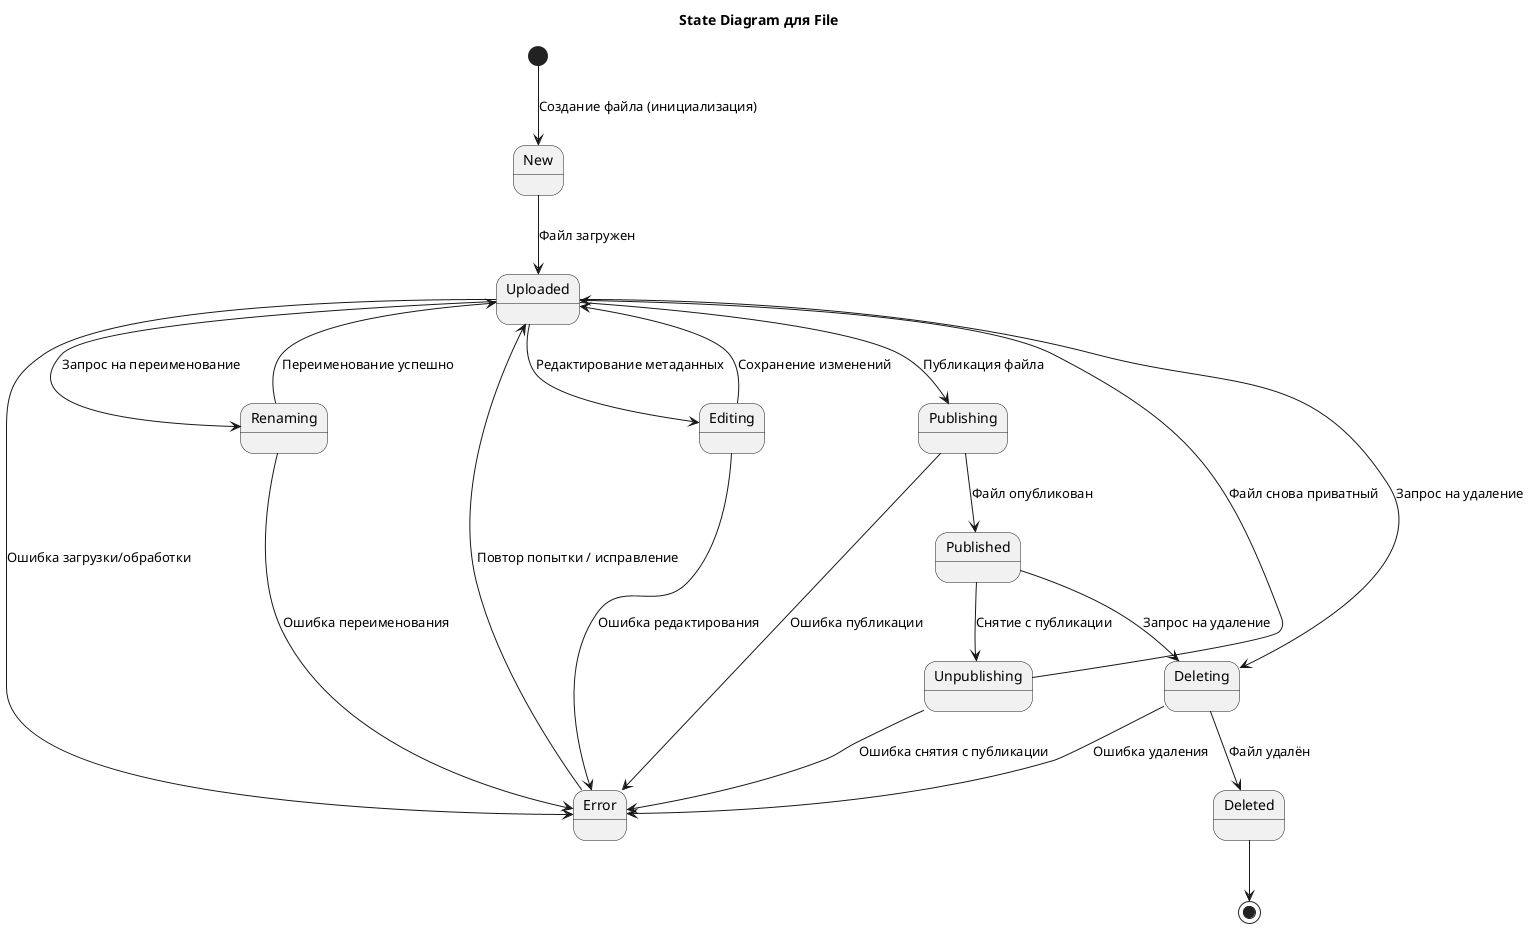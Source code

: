 @startuml
title State Diagram для File
[*] --> New : Создание файла (инициализация)

New --> Uploaded : Файл загружен
Uploaded --> Renaming : Запрос на переименование
Renaming --> Uploaded : Переименование успешно
Renaming --> Error : Ошибка переименования

Uploaded --> Editing : Редактирование метаданных
Editing --> Uploaded : Сохранение изменений

Uploaded --> Publishing : Публикация файла
Publishing --> Published : Файл опубликован
Published --> Unpublishing : Снятие с публикации
Unpublishing --> Uploaded : Файл снова приватный

Uploaded --> Deleting : Запрос на удаление
Published --> Deleting : Запрос на удаление

Deleting --> Deleted : Файл удалён
Deleted --> [*]

Uploaded --> Error : Ошибка загрузки/обработки
Editing --> Error : Ошибка редактирования
Publishing --> Error : Ошибка публикации
Unpublishing --> Error : Ошибка снятия с публикации
Deleting --> Error : Ошибка удаления

Error --> Uploaded : Повтор попытки / исправление

@enduml
